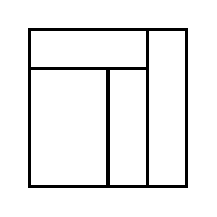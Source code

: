 \begin{tikzpicture}[very thick, scale=.5]
    \draw (0,3) rectangle (3,4);
    \draw (0,0) rectangle (2,3);
    \draw (2,0) rectangle (3,3);
    \draw (3,0) rectangle (4,4);
\end{tikzpicture}
